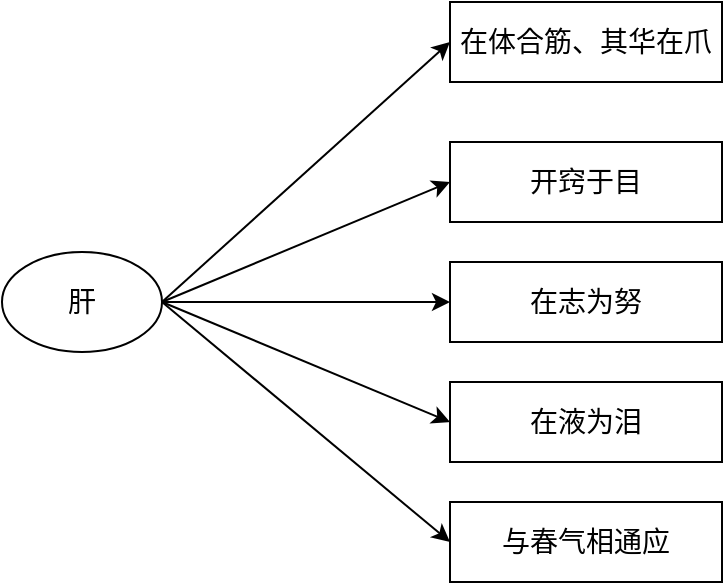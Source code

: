 <mxfile version="22.1.17" type="github">
  <diagram name="第 1 页" id="DiqK2zHsX7JkeJQSn5oS">
    <mxGraphModel dx="1050" dy="557" grid="1" gridSize="10" guides="1" tooltips="1" connect="1" arrows="1" fold="1" page="1" pageScale="1" pageWidth="827" pageHeight="1169" math="0" shadow="0">
      <root>
        <mxCell id="0" />
        <mxCell id="1" parent="0" />
        <mxCell id="WDba8IOxzHIzkoOOqADl-1" value="肝" style="ellipse;whiteSpace=wrap;html=1;fontSize=14;" vertex="1" parent="1">
          <mxGeometry x="160" y="184" width="80" height="50" as="geometry" />
        </mxCell>
        <mxCell id="WDba8IOxzHIzkoOOqADl-4" value="在体合筋、其华在爪" style="text;html=1;align=center;verticalAlign=middle;whiteSpace=wrap;rounded=0;strokeColor=default;fontSize=14;" vertex="1" parent="1">
          <mxGeometry x="384" y="59" width="136" height="40" as="geometry" />
        </mxCell>
        <mxCell id="WDba8IOxzHIzkoOOqADl-5" value="开窍于目" style="text;html=1;align=center;verticalAlign=middle;whiteSpace=wrap;rounded=0;strokeColor=default;fontSize=14;" vertex="1" parent="1">
          <mxGeometry x="384" y="129" width="136" height="40" as="geometry" />
        </mxCell>
        <mxCell id="WDba8IOxzHIzkoOOqADl-9" value="在志为努" style="text;html=1;align=center;verticalAlign=middle;whiteSpace=wrap;rounded=0;strokeColor=default;fontSize=14;" vertex="1" parent="1">
          <mxGeometry x="384" y="189" width="136" height="40" as="geometry" />
        </mxCell>
        <mxCell id="WDba8IOxzHIzkoOOqADl-10" value="在液为泪" style="text;html=1;align=center;verticalAlign=middle;whiteSpace=wrap;rounded=0;strokeColor=default;fontSize=14;" vertex="1" parent="1">
          <mxGeometry x="384" y="249" width="136" height="40" as="geometry" />
        </mxCell>
        <mxCell id="WDba8IOxzHIzkoOOqADl-11" value="与春气相通应" style="text;html=1;align=center;verticalAlign=middle;whiteSpace=wrap;rounded=0;strokeColor=default;fontSize=14;" vertex="1" parent="1">
          <mxGeometry x="384" y="309" width="136" height="40" as="geometry" />
        </mxCell>
        <mxCell id="WDba8IOxzHIzkoOOqADl-12" value="" style="endArrow=classic;html=1;rounded=0;entryX=0;entryY=0.5;entryDx=0;entryDy=0;exitX=1;exitY=0.5;exitDx=0;exitDy=0;" edge="1" parent="1" source="WDba8IOxzHIzkoOOqADl-1" target="WDba8IOxzHIzkoOOqADl-4">
          <mxGeometry width="50" height="50" relative="1" as="geometry">
            <mxPoint x="240" y="199" as="sourcePoint" />
            <mxPoint x="290" y="149" as="targetPoint" />
          </mxGeometry>
        </mxCell>
        <mxCell id="WDba8IOxzHIzkoOOqADl-13" value="" style="endArrow=classic;html=1;rounded=0;entryX=0;entryY=0.5;entryDx=0;entryDy=0;exitX=1;exitY=0.5;exitDx=0;exitDy=0;" edge="1" parent="1" source="WDba8IOxzHIzkoOOqADl-1" target="WDba8IOxzHIzkoOOqADl-5">
          <mxGeometry width="50" height="50" relative="1" as="geometry">
            <mxPoint x="250" y="204" as="sourcePoint" />
            <mxPoint x="394" y="89" as="targetPoint" />
          </mxGeometry>
        </mxCell>
        <mxCell id="WDba8IOxzHIzkoOOqADl-14" value="" style="endArrow=classic;html=1;rounded=0;entryX=0;entryY=0.5;entryDx=0;entryDy=0;exitX=1;exitY=0.5;exitDx=0;exitDy=0;" edge="1" parent="1" source="WDba8IOxzHIzkoOOqADl-1" target="WDba8IOxzHIzkoOOqADl-9">
          <mxGeometry width="50" height="50" relative="1" as="geometry">
            <mxPoint x="260" y="214" as="sourcePoint" />
            <mxPoint x="404" y="99" as="targetPoint" />
          </mxGeometry>
        </mxCell>
        <mxCell id="WDba8IOxzHIzkoOOqADl-15" value="" style="endArrow=classic;html=1;rounded=0;entryX=0;entryY=0.5;entryDx=0;entryDy=0;exitX=1;exitY=0.5;exitDx=0;exitDy=0;" edge="1" parent="1" source="WDba8IOxzHIzkoOOqADl-1" target="WDba8IOxzHIzkoOOqADl-10">
          <mxGeometry width="50" height="50" relative="1" as="geometry">
            <mxPoint x="270" y="224" as="sourcePoint" />
            <mxPoint x="414" y="109" as="targetPoint" />
          </mxGeometry>
        </mxCell>
        <mxCell id="WDba8IOxzHIzkoOOqADl-16" value="" style="endArrow=classic;html=1;rounded=0;entryX=0;entryY=0.5;entryDx=0;entryDy=0;exitX=1;exitY=0.5;exitDx=0;exitDy=0;" edge="1" parent="1" source="WDba8IOxzHIzkoOOqADl-1" target="WDba8IOxzHIzkoOOqADl-11">
          <mxGeometry width="50" height="50" relative="1" as="geometry">
            <mxPoint x="280" y="234" as="sourcePoint" />
            <mxPoint x="424" y="119" as="targetPoint" />
          </mxGeometry>
        </mxCell>
      </root>
    </mxGraphModel>
  </diagram>
</mxfile>
